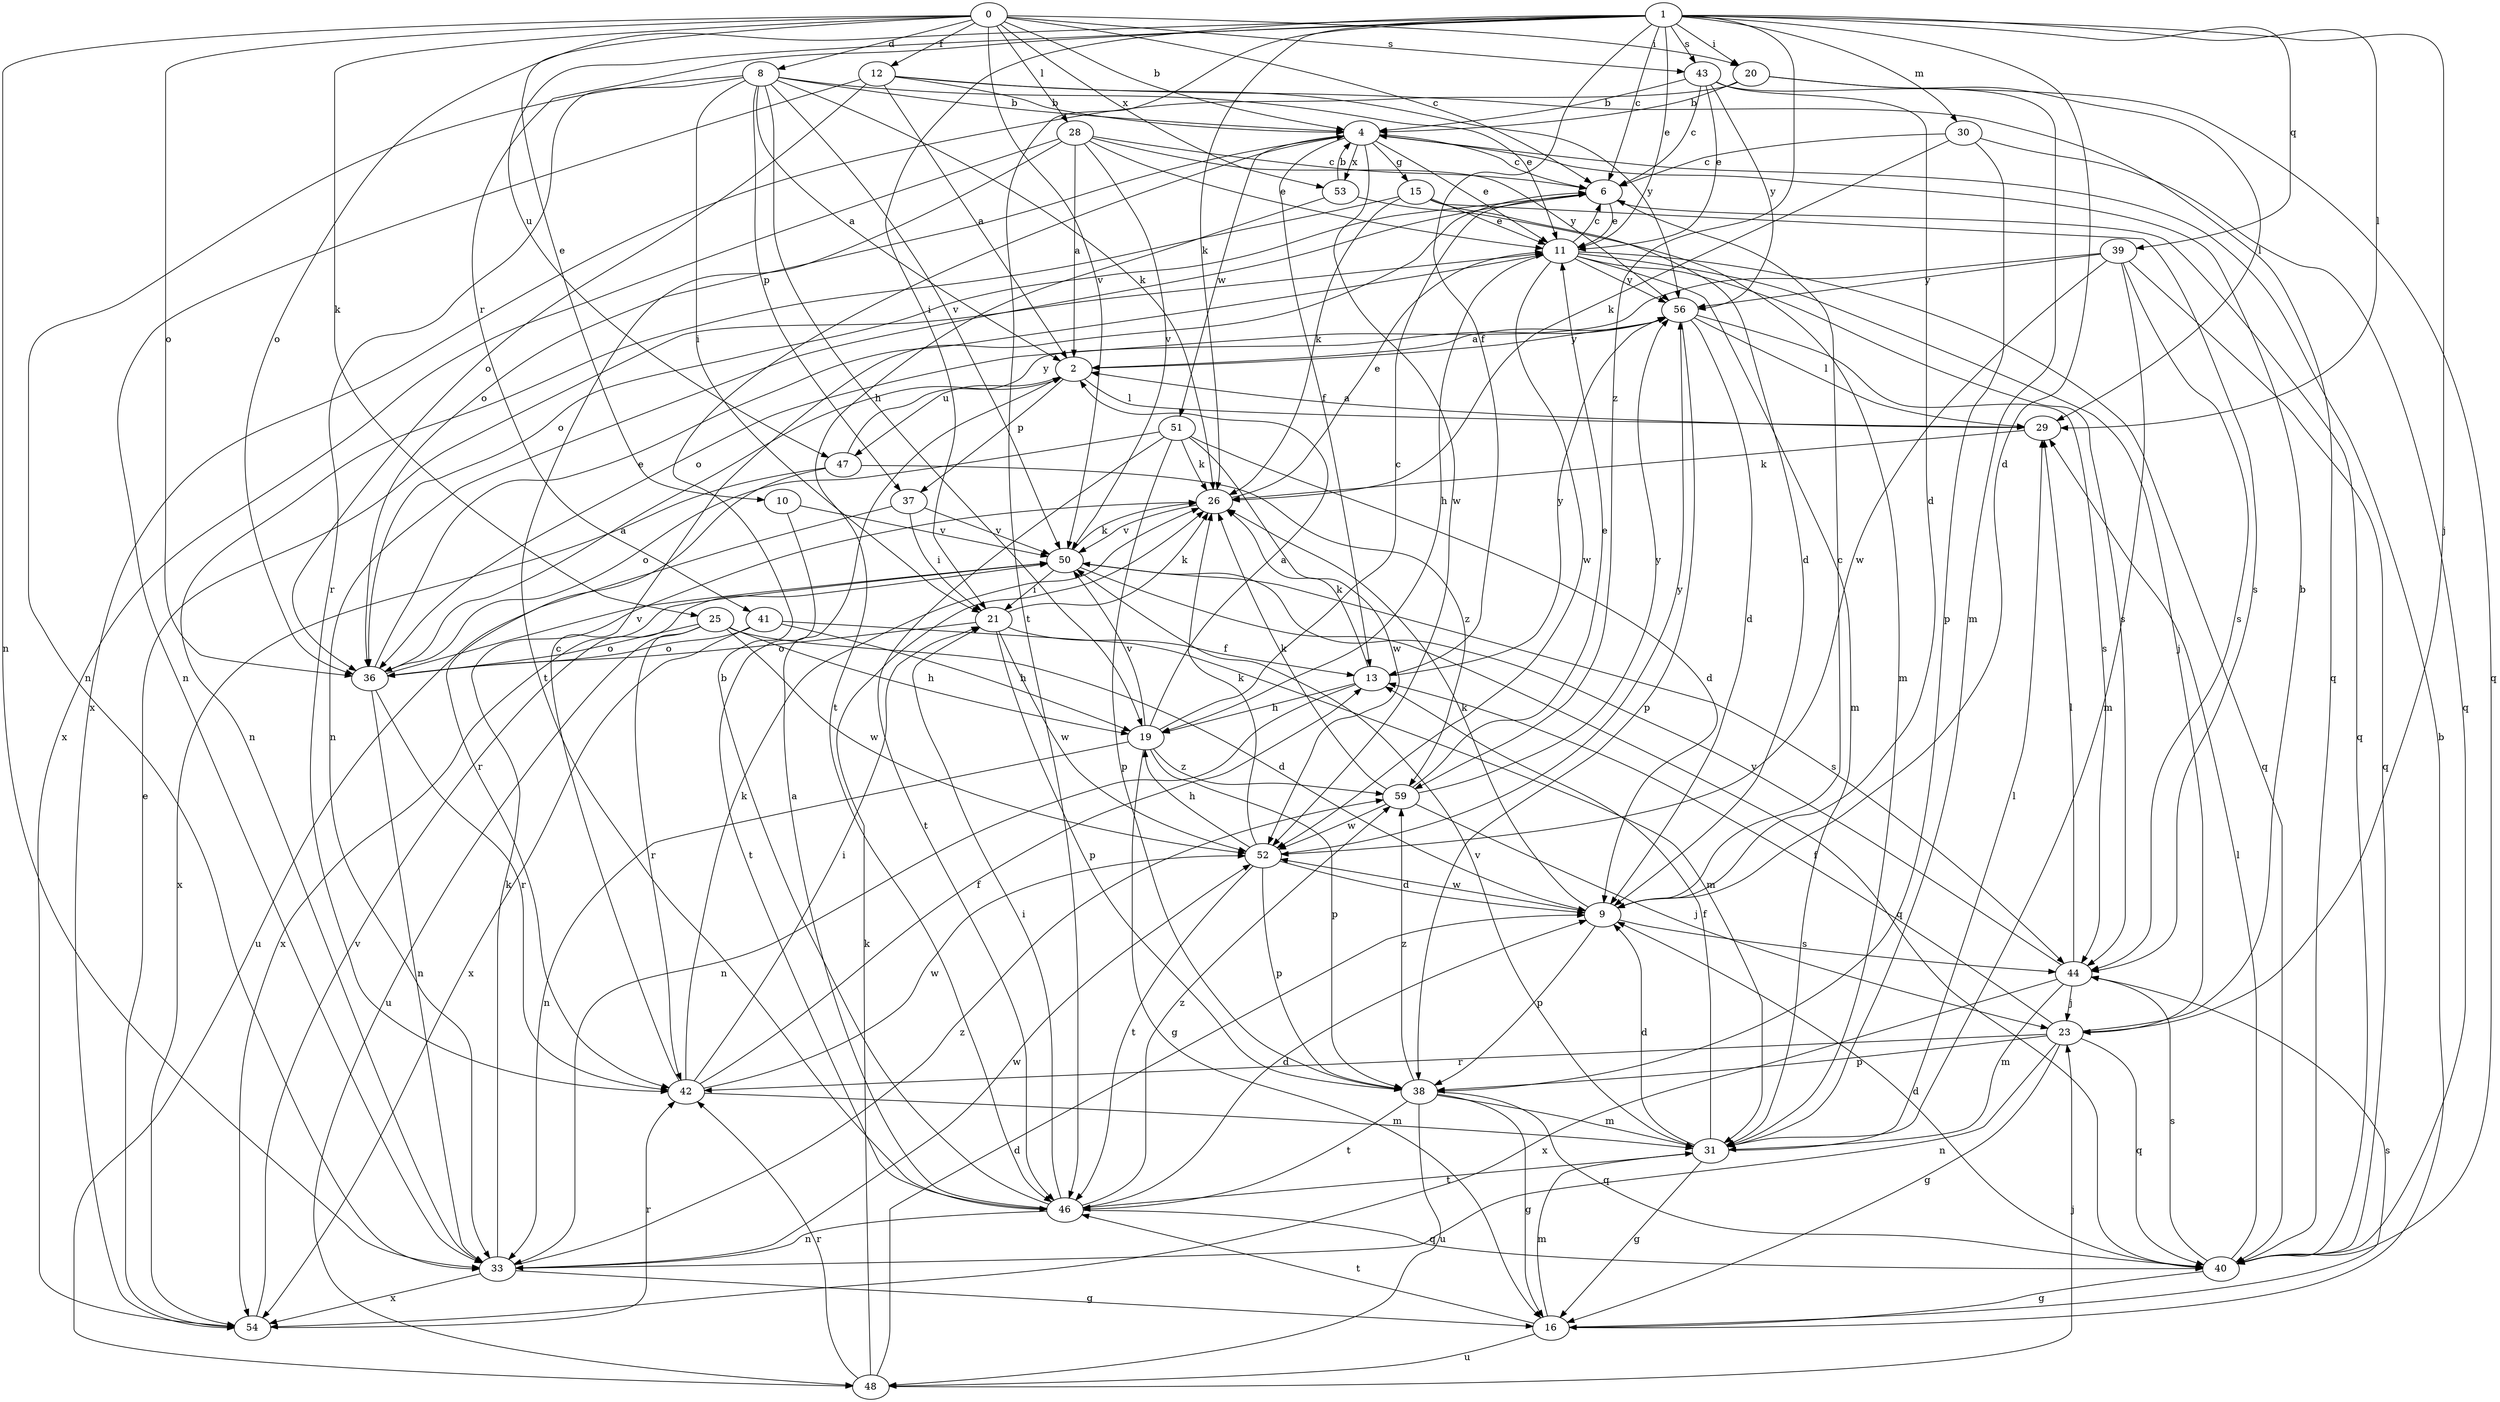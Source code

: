 strict digraph  {
0;
1;
2;
4;
6;
8;
9;
10;
11;
12;
13;
15;
16;
19;
20;
21;
23;
25;
26;
28;
29;
30;
31;
33;
36;
37;
38;
39;
40;
41;
42;
43;
44;
46;
47;
48;
50;
51;
52;
53;
54;
56;
59;
0 -> 4  [label=b];
0 -> 6  [label=c];
0 -> 8  [label=d];
0 -> 10  [label=e];
0 -> 12  [label=f];
0 -> 20  [label=i];
0 -> 25  [label=k];
0 -> 28  [label=l];
0 -> 33  [label=n];
0 -> 36  [label=o];
0 -> 43  [label=s];
0 -> 50  [label=v];
0 -> 53  [label=x];
1 -> 6  [label=c];
1 -> 9  [label=d];
1 -> 11  [label=e];
1 -> 13  [label=f];
1 -> 20  [label=i];
1 -> 21  [label=i];
1 -> 23  [label=j];
1 -> 26  [label=k];
1 -> 29  [label=l];
1 -> 30  [label=m];
1 -> 36  [label=o];
1 -> 39  [label=q];
1 -> 41  [label=r];
1 -> 43  [label=s];
1 -> 46  [label=t];
1 -> 47  [label=u];
1 -> 59  [label=z];
2 -> 29  [label=l];
2 -> 37  [label=p];
2 -> 47  [label=u];
2 -> 56  [label=y];
4 -> 6  [label=c];
4 -> 11  [label=e];
4 -> 13  [label=f];
4 -> 15  [label=g];
4 -> 36  [label=o];
4 -> 51  [label=w];
4 -> 52  [label=w];
4 -> 53  [label=x];
6 -> 11  [label=e];
6 -> 33  [label=n];
6 -> 36  [label=o];
6 -> 40  [label=q];
8 -> 2  [label=a];
8 -> 4  [label=b];
8 -> 11  [label=e];
8 -> 19  [label=h];
8 -> 21  [label=i];
8 -> 26  [label=k];
8 -> 33  [label=n];
8 -> 37  [label=p];
8 -> 42  [label=r];
8 -> 50  [label=v];
9 -> 6  [label=c];
9 -> 26  [label=k];
9 -> 38  [label=p];
9 -> 44  [label=s];
9 -> 52  [label=w];
10 -> 46  [label=t];
10 -> 50  [label=v];
11 -> 6  [label=c];
11 -> 19  [label=h];
11 -> 23  [label=j];
11 -> 31  [label=m];
11 -> 40  [label=q];
11 -> 44  [label=s];
11 -> 52  [label=w];
11 -> 56  [label=y];
12 -> 2  [label=a];
12 -> 4  [label=b];
12 -> 33  [label=n];
12 -> 36  [label=o];
12 -> 40  [label=q];
12 -> 56  [label=y];
13 -> 19  [label=h];
13 -> 26  [label=k];
13 -> 33  [label=n];
13 -> 56  [label=y];
15 -> 9  [label=d];
15 -> 11  [label=e];
15 -> 26  [label=k];
15 -> 33  [label=n];
15 -> 44  [label=s];
16 -> 4  [label=b];
16 -> 31  [label=m];
16 -> 44  [label=s];
16 -> 46  [label=t];
16 -> 48  [label=u];
19 -> 2  [label=a];
19 -> 6  [label=c];
19 -> 16  [label=g];
19 -> 33  [label=n];
19 -> 38  [label=p];
19 -> 50  [label=v];
19 -> 59  [label=z];
20 -> 4  [label=b];
20 -> 29  [label=l];
20 -> 40  [label=q];
20 -> 54  [label=x];
21 -> 13  [label=f];
21 -> 26  [label=k];
21 -> 36  [label=o];
21 -> 38  [label=p];
21 -> 52  [label=w];
23 -> 4  [label=b];
23 -> 13  [label=f];
23 -> 16  [label=g];
23 -> 33  [label=n];
23 -> 38  [label=p];
23 -> 40  [label=q];
23 -> 42  [label=r];
25 -> 9  [label=d];
25 -> 19  [label=h];
25 -> 36  [label=o];
25 -> 42  [label=r];
25 -> 48  [label=u];
25 -> 52  [label=w];
26 -> 11  [label=e];
26 -> 50  [label=v];
28 -> 2  [label=a];
28 -> 6  [label=c];
28 -> 11  [label=e];
28 -> 46  [label=t];
28 -> 50  [label=v];
28 -> 54  [label=x];
28 -> 56  [label=y];
29 -> 2  [label=a];
29 -> 26  [label=k];
30 -> 6  [label=c];
30 -> 26  [label=k];
30 -> 38  [label=p];
30 -> 40  [label=q];
31 -> 9  [label=d];
31 -> 13  [label=f];
31 -> 16  [label=g];
31 -> 29  [label=l];
31 -> 46  [label=t];
31 -> 50  [label=v];
33 -> 16  [label=g];
33 -> 26  [label=k];
33 -> 52  [label=w];
33 -> 54  [label=x];
33 -> 59  [label=z];
36 -> 2  [label=a];
36 -> 11  [label=e];
36 -> 33  [label=n];
36 -> 42  [label=r];
36 -> 50  [label=v];
37 -> 21  [label=i];
37 -> 48  [label=u];
37 -> 50  [label=v];
38 -> 16  [label=g];
38 -> 31  [label=m];
38 -> 40  [label=q];
38 -> 46  [label=t];
38 -> 48  [label=u];
38 -> 59  [label=z];
39 -> 31  [label=m];
39 -> 36  [label=o];
39 -> 40  [label=q];
39 -> 44  [label=s];
39 -> 52  [label=w];
39 -> 56  [label=y];
40 -> 9  [label=d];
40 -> 16  [label=g];
40 -> 29  [label=l];
40 -> 44  [label=s];
41 -> 19  [label=h];
41 -> 31  [label=m];
41 -> 36  [label=o];
41 -> 54  [label=x];
42 -> 6  [label=c];
42 -> 13  [label=f];
42 -> 21  [label=i];
42 -> 26  [label=k];
42 -> 31  [label=m];
42 -> 52  [label=w];
43 -> 4  [label=b];
43 -> 6  [label=c];
43 -> 9  [label=d];
43 -> 11  [label=e];
43 -> 31  [label=m];
43 -> 56  [label=y];
44 -> 23  [label=j];
44 -> 29  [label=l];
44 -> 31  [label=m];
44 -> 50  [label=v];
44 -> 54  [label=x];
46 -> 2  [label=a];
46 -> 4  [label=b];
46 -> 9  [label=d];
46 -> 21  [label=i];
46 -> 33  [label=n];
46 -> 40  [label=q];
46 -> 59  [label=z];
47 -> 42  [label=r];
47 -> 54  [label=x];
47 -> 56  [label=y];
47 -> 59  [label=z];
48 -> 9  [label=d];
48 -> 23  [label=j];
48 -> 26  [label=k];
48 -> 42  [label=r];
50 -> 21  [label=i];
50 -> 26  [label=k];
50 -> 40  [label=q];
50 -> 44  [label=s];
50 -> 54  [label=x];
51 -> 9  [label=d];
51 -> 26  [label=k];
51 -> 36  [label=o];
51 -> 38  [label=p];
51 -> 46  [label=t];
51 -> 52  [label=w];
52 -> 9  [label=d];
52 -> 19  [label=h];
52 -> 26  [label=k];
52 -> 38  [label=p];
52 -> 46  [label=t];
52 -> 56  [label=y];
53 -> 4  [label=b];
53 -> 31  [label=m];
53 -> 46  [label=t];
54 -> 11  [label=e];
54 -> 42  [label=r];
54 -> 50  [label=v];
56 -> 2  [label=a];
56 -> 9  [label=d];
56 -> 29  [label=l];
56 -> 38  [label=p];
56 -> 44  [label=s];
59 -> 11  [label=e];
59 -> 23  [label=j];
59 -> 26  [label=k];
59 -> 52  [label=w];
59 -> 56  [label=y];
}
